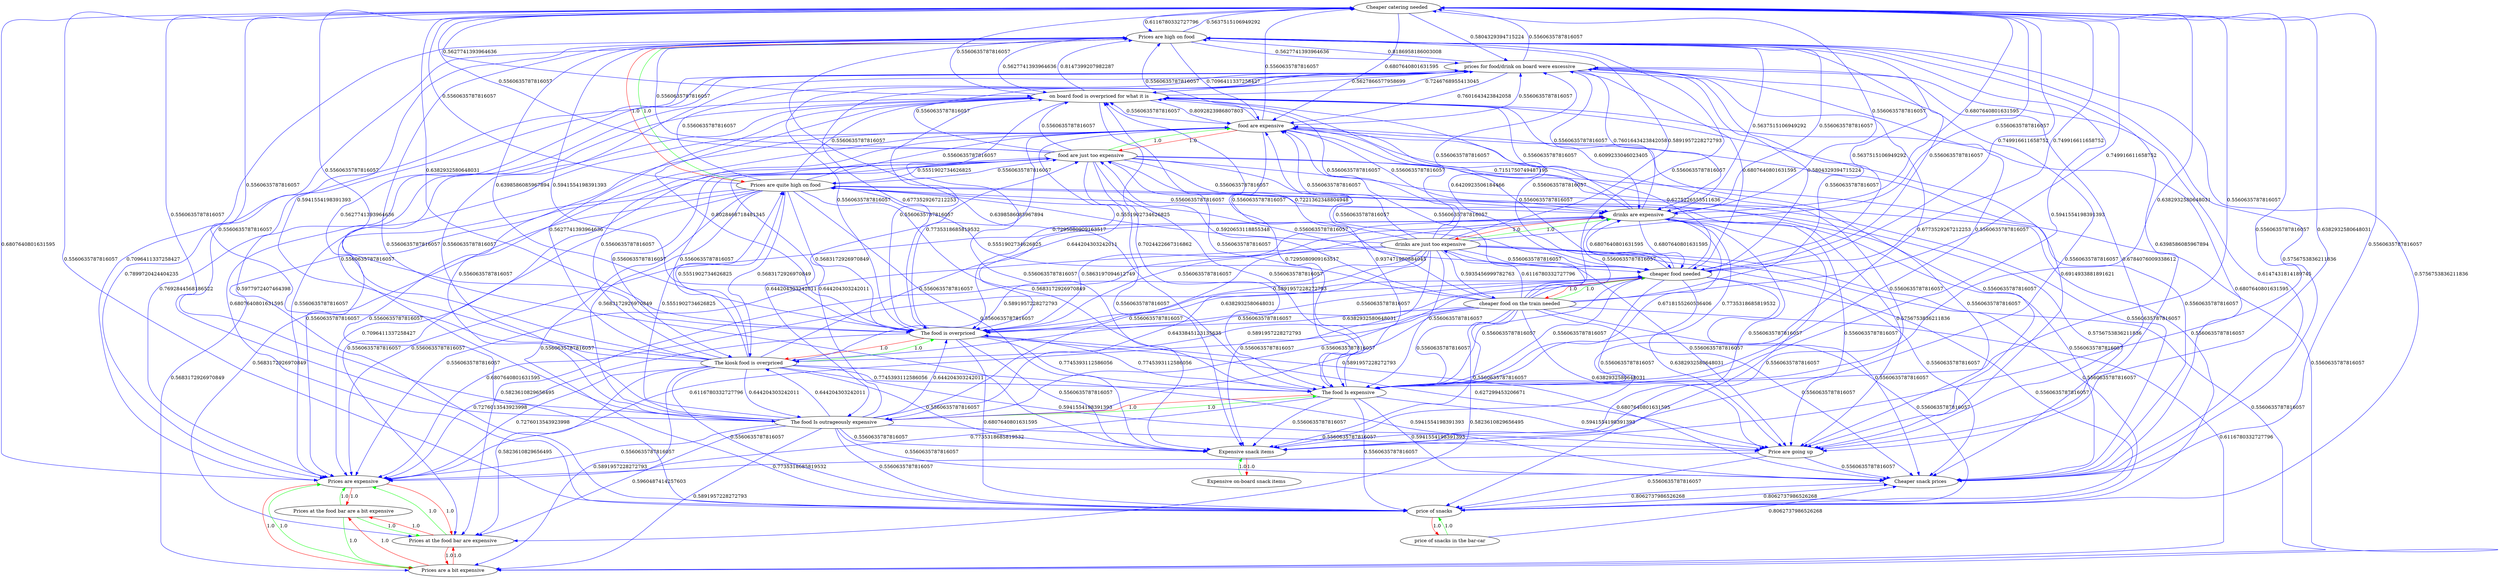 digraph rawGraph {
"Cheaper catering needed";"Cheaper snack prices";"Expensive on-board snack items";"Expensive snack items";"Price are going up";"Prices are quite high on food";"Prices are high on food";"Prices at the food bar are a bit expensive";"Prices at the food bar are expensive";"Prices are expensive";"Prices are a bit expensive";"The food Is outrageously expensive";"The food Is expensive";"The kiosk food is overpriced";"The food is overpriced";"cheaper food on the train needed";"cheaper food needed";"drinks are just too expensive";"drinks are expensive";"food are just too expensive";"food are expensive";"on board food is overpriced for what it is";"price of snacks in the bar-car";"price of snacks";"prices for food/drink on board were excessive";"Expensive on-board snack items" -> "Expensive snack items" [label=1.0] [color=green]
"Expensive snack items" -> "Expensive on-board snack items" [label=1.0] [color=red]
"Cheaper catering needed" -> "Price are going up" [label=0.6382932580648031] [color=blue]
"Price are going up" -> "Cheaper snack prices" [label=0.5560635787816057] [color=blue]
"Cheaper catering needed" -> "Cheaper snack prices" [label=0.5560635787816057] [color=blue]
"Prices are quite high on food" -> "Prices are high on food" [label=1.0] [color=green]
"Prices are high on food" -> "Prices are quite high on food" [label=1.0] [color=red]
"Cheaper catering needed" -> "Prices are high on food" [label=0.6116780332727796] [color=blue]
"Prices are high on food" -> "Price are going up" [label=0.6398586085967894] [color=blue]
"Prices are high on food" -> "Cheaper snack prices" [label=0.5756753836211836] [color=blue]
"Prices are quite high on food" -> "Price are going up" [label=0.5756753836211836] [color=blue]
"Prices are quite high on food" -> "Cheaper snack prices" [label=0.5756753836211836] [color=blue]
"Prices at the food bar are a bit expensive" -> "Prices at the food bar are expensive" [label=1.0] [color=green]
"Prices at the food bar are expensive" -> "Prices are expensive" [label=1.0] [color=green]
"Prices at the food bar are a bit expensive" -> "Prices are a bit expensive" [label=1.0] [color=green]
"Prices are a bit expensive" -> "Prices are expensive" [label=1.0] [color=green]
"Prices at the food bar are a bit expensive" -> "Prices are expensive" [label=1.0] [color=green]
"Prices at the food bar are expensive" -> "Prices at the food bar are a bit expensive" [label=1.0] [color=red]
"Prices at the food bar are expensive" -> "Prices are a bit expensive" [label=1.0] [color=red]
"Prices are expensive" -> "Prices at the food bar are a bit expensive" [label=1.0] [color=red]
"Prices are expensive" -> "Prices at the food bar are expensive" [label=1.0] [color=red]
"Prices are expensive" -> "Prices are a bit expensive" [label=1.0] [color=red]
"Prices are a bit expensive" -> "Prices at the food bar are a bit expensive" [label=1.0] [color=red]
"Prices are a bit expensive" -> "Prices at the food bar are expensive" [label=1.0] [color=red]
"Cheaper catering needed" -> "Prices are expensive" [label=0.6807640801631595] [color=blue]
"Prices are high on food" -> "Prices are expensive" [label=0.7096411337258427] [color=blue]
"Price are going up" -> "Prices are expensive" [label=0.7735318685819532] [color=blue]
"Prices are quite high on food" -> "Prices are expensive" [label=0.7096411337258427] [color=blue]
"The food Is outrageously expensive" -> "The food Is expensive" [label=1.0] [color=green]
"The food Is expensive" -> "The food Is outrageously expensive" [label=1.0] [color=red]
"The food Is expensive" -> "Expensive snack items" [label=0.5560635787816057] [color=blue]
"Cheaper catering needed" -> "The food Is expensive" [label=0.6382932580648031] [color=blue]
"The food Is expensive" -> "Prices are expensive" [label=0.7735318685819532] [color=blue]
"The food Is outrageously expensive" -> "Prices at the food bar are expensive" [label=0.5960487414257603] [color=blue]
"Prices are high on food" -> "The food Is expensive" [label=0.6398586085967894] [color=blue]
"Prices are quite high on food" -> "The food Is outrageously expensive" [label=0.5683172926970849] [color=blue]
"Cheaper catering needed" -> "Expensive snack items" [label=0.5560635787816057] [color=blue]
"Prices are quite high on food" -> "The food Is expensive" [label=0.5683172926970849] [color=blue]
"Prices are quite high on food" -> "Prices at the food bar are expensive" [label=0.5683172926970849] [color=blue]
"Prices are high on food" -> "Expensive snack items" [label=0.5560635787816057] [color=blue]
"The food Is outrageously expensive" -> "Expensive snack items" [label=0.5560635787816057] [color=blue]
"The food Is outrageously expensive" -> "Prices are expensive" [label=0.5560635787816057] [color=blue]
"Prices are quite high on food" -> "Expensive snack items" [label=0.5560635787816057] [color=blue]
"The kiosk food is overpriced" -> "The food is overpriced" [label=1.0] [color=green]
"The food is overpriced" -> "The kiosk food is overpriced" [label=1.0] [color=red]
"The food is overpriced" -> "The food Is expensive" [label=0.7745393112586056] [color=blue]
"The food Is expensive" -> "The food is overpriced" [label=0.7745393112586056] [color=blue]
"The food Is outrageously expensive" -> "The kiosk food is overpriced" [label=0.644204303242011] [color=blue]
"The kiosk food is overpriced" -> "The food Is outrageously expensive" [label=0.644204303242011] [color=blue]
"Cheaper catering needed" -> "The food is overpriced" [label=0.6382932580648031] [color=blue]
"The food is overpriced" -> "Prices are expensive" [label=0.7276013543923998] [color=blue]
"The kiosk food is overpriced" -> "Prices are a bit expensive" [label=0.5891957228272793] [color=blue]
"The kiosk food is overpriced" -> "Prices at the food bar are expensive" [label=0.5823610829656495] [color=blue]
"The food is overpriced" -> "Prices are high on food" [label=0.5941554198391393] [color=blue]
"Prices are high on food" -> "The food is overpriced" [label=0.6398586085967894] [color=blue]
"Prices are quite high on food" -> "The kiosk food is overpriced" [label=0.5683172926970849] [color=blue]
"The kiosk food is overpriced" -> "Prices are quite high on food" [label=0.5551902734626825] [color=blue]
"The food is overpriced" -> "Price are going up" [label=0.627299453206671] [color=blue]
"The food is overpriced" -> "Cheaper snack prices" [label=0.6807640801631595] [color=blue]
"Prices are quite high on food" -> "The food is overpriced" [label=0.5683172926970849] [color=blue]
"Prices are quite high on food" -> "Prices are a bit expensive" [label=0.5683172926970849] [color=blue]
"The food Is outrageously expensive" -> "The food is overpriced" [label=0.644204303242011] [color=blue]
"The food Is outrageously expensive" -> "Prices are a bit expensive" [label=0.5891957228272793] [color=blue]
"The food Is outrageously expensive" -> "Prices are quite high on food" [label=0.5551902734626825] [color=blue]
"The food Is expensive" -> "Prices are high on food" [label=0.5941554198391393] [color=blue]
"The food Is expensive" -> "Price are going up" [label=0.5941554198391393] [color=blue]
"The food Is expensive" -> "Cheaper snack prices" [label=0.5941554198391393] [color=blue]
"The kiosk food is overpriced" -> "Expensive snack items" [label=0.5560635787816057] [color=blue]
"The kiosk food is overpriced" -> "The food Is expensive" [label=0.7745393112586056] [color=blue]
"The kiosk food is overpriced" -> "Prices are expensive" [label=0.7276013543923998] [color=blue]
"The kiosk food is overpriced" -> "Prices are high on food" [label=0.5941554198391393] [color=blue]
"The kiosk food is overpriced" -> "Price are going up" [label=0.5941554198391393] [color=blue]
"The kiosk food is overpriced" -> "Cheaper snack prices" [label=0.5941554198391393] [color=blue]
"The food is overpriced" -> "Expensive snack items" [label=0.5560635787816057] [color=blue]
"The food Is outrageously expensive" -> "Prices are high on food" [label=0.5560635787816057] [color=blue]
"The food Is outrageously expensive" -> "Price are going up" [label=0.5560635787816057] [color=blue]
"The food Is outrageously expensive" -> "Cheaper snack prices" [label=0.5560635787816057] [color=blue]
"cheaper food on the train needed" -> "cheaper food needed" [label=1.0] [color=green]
"cheaper food needed" -> "cheaper food on the train needed" [label=1.0] [color=red]
"Cheaper catering needed" -> "cheaper food needed" [label=0.749916611658752] [color=blue]
"cheaper food needed" -> "Cheaper catering needed" [label=0.749916611658752] [color=blue]
"cheaper food needed" -> "Prices are expensive" [label=0.6807640801631595] [color=blue]
"cheaper food on the train needed" -> "Prices are a bit expensive" [label=0.6116780332727796] [color=blue]
"Prices are high on food" -> "cheaper food needed" [label=0.5637515106949292] [color=blue]
"cheaper food needed" -> "Price are going up" [label=0.6382932580648031] [color=blue]
"Prices are quite high on food" -> "cheaper food needed" [label=0.5560635787816057] [color=blue]
"Prices are high on food" -> "Cheaper catering needed" [label=0.5637515106949292] [color=blue]
"The food Is outrageously expensive" -> "Cheaper catering needed" [label=0.5560635787816057] [color=blue]
"The food Is outrageously expensive" -> "cheaper food needed" [label=0.5560635787816057] [color=blue]
"The food Is expensive" -> "Cheaper catering needed" [label=0.5560635787816057] [color=blue]
"The food Is expensive" -> "cheaper food needed" [label=0.5560635787816057] [color=blue]
"The kiosk food is overpriced" -> "Cheaper catering needed" [label=0.5560635787816057] [color=blue]
"The kiosk food is overpriced" -> "cheaper food needed" [label=0.5560635787816057] [color=blue]
"The food is overpriced" -> "Cheaper catering needed" [label=0.5560635787816057] [color=blue]
"The food is overpriced" -> "cheaper food needed" [label=0.5560635787816057] [color=blue]
"cheaper food on the train needed" -> "Cheaper catering needed" [label=0.749916611658752] [color=blue]
"cheaper food on the train needed" -> "Prices are expensive" [label=0.6116780332727796] [color=blue]
"cheaper food on the train needed" -> "Price are going up" [label=0.6382932580648031] [color=blue]
"cheaper food needed" -> "The food is overpriced" [label=0.6382932580648031] [color=blue]
"cheaper food needed" -> "Expensive snack items" [label=0.5560635787816057] [color=blue]
"cheaper food needed" -> "The food Is expensive" [label=0.5560635787816057] [color=blue]
"cheaper food needed" -> "Prices are high on food" [label=0.5560635787816057] [color=blue]
"cheaper food needed" -> "Cheaper snack prices" [label=0.5560635787816057] [color=blue]
"Prices are quite high on food" -> "Cheaper catering needed" [label=0.5560635787816057] [color=blue]
"cheaper food on the train needed" -> "The food is overpriced" [label=0.6382932580648031] [color=blue]
"cheaper food on the train needed" -> "Expensive snack items" [label=0.5560635787816057] [color=blue]
"cheaper food on the train needed" -> "The food Is expensive" [label=0.5560635787816057] [color=blue]
"cheaper food on the train needed" -> "Prices are high on food" [label=0.5560635787816057] [color=blue]
"cheaper food on the train needed" -> "Cheaper snack prices" [label=0.5560635787816057] [color=blue]
"drinks are just too expensive" -> "drinks are expensive" [label=1.0] [color=green]
"drinks are expensive" -> "drinks are just too expensive" [label=1.0] [color=red]
"The food is overpriced" -> "drinks are expensive" [label=0.5560635787816057] [color=blue]
"drinks are expensive" -> "The food is overpriced" [label=0.5863197094612749] [color=blue]
"drinks are just too expensive" -> "The kiosk food is overpriced" [label=0.5891957228272793] [color=blue]
"drinks are expensive" -> "The food Is expensive" [label=0.6718155260536406] [color=blue]
"The food Is expensive" -> "drinks are expensive" [label=0.7735318685819532] [color=blue]
"drinks are just too expensive" -> "The food Is outrageously expensive" [label=0.6433845123135635] [color=blue]
"Cheaper catering needed" -> "drinks are expensive" [label=0.6807640801631595] [color=blue]
"drinks are expensive" -> "cheaper food needed" [label=0.6807640801631595] [color=blue]
"cheaper food needed" -> "drinks are expensive" [label=0.6807640801631595] [color=blue]
"cheaper food on the train needed" -> "drinks are just too expensive" [label=0.6116780332727796] [color=blue]
"drinks are just too expensive" -> "cheaper food on the train needed" [label=0.5935456999782763] [color=blue]
"Prices are high on food" -> "drinks are expensive" [label=0.5637515106949292] [color=blue]
"Prices are quite high on food" -> "drinks are expensive" [label=0.5560635787816057] [color=blue]
"The food Is outrageously expensive" -> "drinks are expensive" [label=0.5560635787816057] [color=blue]
"The kiosk food is overpriced" -> "drinks are expensive" [label=0.5560635787816057] [color=blue]
"cheaper food on the train needed" -> "The kiosk food is overpriced" [label=0.5891957228272793] [color=blue]
"cheaper food on the train needed" -> "The food Is outrageously expensive" [label=0.5891957228272793] [color=blue]
"cheaper food on the train needed" -> "drinks are expensive" [label=0.5560635787816057] [color=blue]
"drinks are just too expensive" -> "The food is overpriced" [label=0.5891957228272793] [color=blue]
"drinks are just too expensive" -> "Expensive snack items" [label=0.5560635787816057] [color=blue]
"drinks are just too expensive" -> "The food Is expensive" [label=0.5560635787816057] [color=blue]
"drinks are just too expensive" -> "Prices are a bit expensive" [label=0.5560635787816057] [color=blue]
"drinks are just too expensive" -> "Cheaper catering needed" [label=0.5560635787816057] [color=blue]
"drinks are just too expensive" -> "Prices are expensive" [label=0.5560635787816057] [color=blue]
"drinks are just too expensive" -> "cheaper food needed" [label=0.5560635787816057] [color=blue]
"drinks are just too expensive" -> "Prices are high on food" [label=0.5891957228272793] [color=blue]
"drinks are just too expensive" -> "Cheaper snack prices" [label=0.5560635787816057] [color=blue]
"drinks are just too expensive" -> "Price are going up" [label=0.5560635787816057] [color=blue]
"drinks are just too expensive" -> "Prices are quite high on food" [label=0.5551902734626825] [color=blue]
"drinks are just too expensive" -> "Prices at the food bar are expensive" [label=0.5823610829656495] [color=blue]
"drinks are expensive" -> "Expensive snack items" [label=0.5560635787816057] [color=blue]
"drinks are expensive" -> "Cheaper catering needed" [label=0.5560635787816057] [color=blue]
"drinks are expensive" -> "Prices are expensive" [label=0.5560635787816057] [color=blue]
"drinks are expensive" -> "Prices are high on food" [label=0.5560635787816057] [color=blue]
"drinks are expensive" -> "Price are going up" [label=0.5560635787816057] [color=blue]
"drinks are expensive" -> "Cheaper snack prices" [label=0.5560635787816057] [color=blue]
"cheaper food on the train needed" -> "Prices are quite high on food" [label=0.5551902734626825] [color=blue]
"cheaper food on the train needed" -> "Prices at the food bar are expensive" [label=0.5823610829656495] [color=blue]
"food are just too expensive" -> "food are expensive" [label=1.0] [color=green]
"food are expensive" -> "food are just too expensive" [label=1.0] [color=red]
"The food is overpriced" -> "food are expensive" [label=0.7735318685819532] [color=blue]
"food are expensive" -> "The food Is expensive" [label=0.7295080909163517] [color=blue]
"The food Is expensive" -> "food are expensive" [label=0.937471980884045] [color=blue]
"The food Is outrageously expensive" -> "food are just too expensive" [label=0.644204303242011] [color=blue]
"food are just too expensive" -> "The food Is outrageously expensive" [label=0.644204303242011] [color=blue]
"Cheaper catering needed" -> "food are expensive" [label=0.6807640801631595] [color=blue]
"cheaper food needed" -> "food are expensive" [label=0.6275226555511636] [color=blue]
"cheaper food on the train needed" -> "food are just too expensive" [label=0.5920653118855348] [color=blue]
"Prices are high on food" -> "food are expensive" [label=0.7096411337258427] [color=blue]
"drinks are expensive" -> "food are expensive" [label=0.7151750749487195] [color=blue]
"drinks are just too expensive" -> "food are just too expensive" [label=0.7221362348804948] [color=blue]
"Prices are quite high on food" -> "food are expensive" [label=0.5560635787816057] [color=blue]
"Prices are quite high on food" -> "food are just too expensive" [label=0.5560635787816057] [color=blue]
"The food Is outrageously expensive" -> "food are expensive" [label=0.5560635787816057] [color=blue]
"The kiosk food is overpriced" -> "food are expensive" [label=0.5560635787816057] [color=blue]
"The kiosk food is overpriced" -> "food are just too expensive" [label=0.5560635787816057] [color=blue]
"cheaper food on the train needed" -> "food are expensive" [label=0.5560635787816057] [color=blue]
"drinks are just too expensive" -> "food are expensive" [label=0.5560635787816057] [color=blue]
"food are just too expensive" -> "The food is overpriced" [label=0.644204303242011] [color=blue]
"food are just too expensive" -> "Prices are high on food" [label=0.5560635787816057] [color=blue]
"food are just too expensive" -> "Prices at the food bar are expensive" [label=0.5560635787816057] [color=blue]
"food are just too expensive" -> "Expensive snack items" [label=0.5560635787816057] [color=blue]
"food are just too expensive" -> "The kiosk food is overpriced" [label=0.5560635787816057] [color=blue]
"food are just too expensive" -> "The food Is expensive" [label=0.5560635787816057] [color=blue]
"food are just too expensive" -> "Prices are a bit expensive" [label=0.5560635787816057] [color=blue]
"food are just too expensive" -> "Cheaper catering needed" [label=0.5560635787816057] [color=blue]
"food are just too expensive" -> "Prices are expensive" [label=0.5560635787816057] [color=blue]
"food are just too expensive" -> "cheaper food needed" [label=0.5560635787816057] [color=blue]
"food are just too expensive" -> "Price are going up" [label=0.5560635787816057] [color=blue]
"food are just too expensive" -> "Cheaper snack prices" [label=0.5560635787816057] [color=blue]
"food are just too expensive" -> "Prices are quite high on food" [label=0.5551902734626825] [color=blue]
"food are just too expensive" -> "drinks are expensive" [label=0.5560635787816057] [color=blue]
"food are expensive" -> "The food is overpriced" [label=0.7295080909163517] [color=blue]
"food are expensive" -> "Prices are high on food" [label=0.5560635787816057] [color=blue]
"food are expensive" -> "Expensive snack items" [label=0.5560635787816057] [color=blue]
"food are expensive" -> "Cheaper catering needed" [label=0.5560635787816057] [color=blue]
"food are expensive" -> "Prices are expensive" [label=0.5560635787816057] [color=blue]
"food are expensive" -> "cheaper food needed" [label=0.5560635787816057] [color=blue]
"food are expensive" -> "Price are going up" [label=0.5560635787816057] [color=blue]
"food are expensive" -> "Cheaper snack prices" [label=0.5560635787816057] [color=blue]
"food are expensive" -> "drinks are expensive" [label=0.5560635787816057] [color=blue]
"on board food is overpriced for what it is" -> "The food is overpriced" [label=0.8028468718481345] [color=blue]
"on board food is overpriced for what it is" -> "food are expensive" [label=0.8092823986807803] [color=blue]
"on board food is overpriced for what it is" -> "The food Is expensive" [label=0.7024422667316862] [color=blue]
"Cheaper catering needed" -> "on board food is overpriced for what it is" [label=0.5627741393964636] [color=blue]
"on board food is overpriced for what it is" -> "Prices are expensive" [label=0.7692844568186522] [color=blue]
"on board food is overpriced for what it is" -> "cheaper food needed" [label=0.6420923506184466] [color=blue]
"on board food is overpriced for what it is" -> "Prices are high on food" [label=0.8147399207982287] [color=blue]
"on board food is overpriced for what it is" -> "Price are going up" [label=0.6914933881891621] [color=blue]
"on board food is overpriced for what it is" -> "Cheaper snack prices" [label=0.6807640801631595] [color=blue]
"on board food is overpriced for what it is" -> "drinks are expensive" [label=0.6099233046023405] [color=blue]
"Prices are quite high on food" -> "on board food is overpriced for what it is" [label=0.5560635787816057] [color=blue]
"Prices are high on food" -> "on board food is overpriced for what it is" [label=0.5627741393964636] [color=blue]
"The food Is outrageously expensive" -> "on board food is overpriced for what it is" [label=0.5560635787816057] [color=blue]
"The food Is expensive" -> "on board food is overpriced for what it is" [label=0.5560635787816057] [color=blue]
"The kiosk food is overpriced" -> "on board food is overpriced for what it is" [label=0.5627741393964636] [color=blue]
"The food is overpriced" -> "on board food is overpriced for what it is" [label=0.5560635787816057] [color=blue]
"cheaper food on the train needed" -> "on board food is overpriced for what it is" [label=0.5560635787816057] [color=blue]
"cheaper food needed" -> "on board food is overpriced for what it is" [label=0.5560635787816057] [color=blue]
"drinks are just too expensive" -> "on board food is overpriced for what it is" [label=0.5560635787816057] [color=blue]
"drinks are expensive" -> "on board food is overpriced for what it is" [label=0.5560635787816057] [color=blue]
"food are just too expensive" -> "on board food is overpriced for what it is" [label=0.5560635787816057] [color=blue]
"food are expensive" -> "on board food is overpriced for what it is" [label=0.5560635787816057] [color=blue]
"on board food is overpriced for what it is" -> "Expensive snack items" [label=0.5560635787816057] [color=blue]
"on board food is overpriced for what it is" -> "Cheaper catering needed" [label=0.5560635787816057] [color=blue]
"price of snacks in the bar-car" -> "price of snacks" [label=1.0] [color=green]
"price of snacks" -> "price of snacks in the bar-car" [label=1.0] [color=red]
"The food is overpriced" -> "price of snacks" [label=0.6807640801631595] [color=blue]
"on board food is overpriced for what it is" -> "price of snacks" [label=0.6807640801631595] [color=blue]
"Prices are high on food" -> "price of snacks" [label=0.5756753836211836] [color=blue]
"price of snacks" -> "Cheaper snack prices" [label=0.8062737986526268] [color=blue]
"Cheaper snack prices" -> "price of snacks" [label=0.8062737986526268] [color=blue]
"Price are going up" -> "price of snacks" [label=0.5560635787816057] [color=blue]
"Cheaper catering needed" -> "price of snacks" [label=0.5560635787816057] [color=blue]
"Prices are quite high on food" -> "price of snacks" [label=0.5560635787816057] [color=blue]
"The food Is outrageously expensive" -> "price of snacks" [label=0.5560635787816057] [color=blue]
"The food Is expensive" -> "price of snacks" [label=0.5560635787816057] [color=blue]
"The kiosk food is overpriced" -> "price of snacks" [label=0.5560635787816057] [color=blue]
"cheaper food on the train needed" -> "price of snacks" [label=0.5560635787816057] [color=blue]
"cheaper food needed" -> "price of snacks" [label=0.5560635787816057] [color=blue]
"drinks are just too expensive" -> "price of snacks" [label=0.5560635787816057] [color=blue]
"drinks are expensive" -> "price of snacks" [label=0.5560635787816057] [color=blue]
"food are just too expensive" -> "price of snacks" [label=0.5560635787816057] [color=blue]
"food are expensive" -> "price of snacks" [label=0.5560635787816057] [color=blue]
"price of snacks in the bar-car" -> "Cheaper snack prices" [label=0.8062737986526268] [color=blue]
"prices for food/drink on board were excessive" -> "The food is overpriced" [label=0.6773529267212253] [color=blue]
"prices for food/drink on board were excessive" -> "on board food is overpriced for what it is" [label=0.5627866577958699] [color=blue]
"on board food is overpriced for what it is" -> "prices for food/drink on board were excessive" [label=0.7246768955413045] [color=blue]
"prices for food/drink on board were excessive" -> "Prices are high on food" [label=0.8186958186003008] [color=blue]
"prices for food/drink on board were excessive" -> "The food Is expensive" [label=0.6773529267212253] [color=blue]
"prices for food/drink on board were excessive" -> "food are expensive" [label=0.7601643423842058] [color=blue]
"Cheaper catering needed" -> "prices for food/drink on board were excessive" [label=0.5804329394715224] [color=blue]
"prices for food/drink on board were excessive" -> "price of snacks" [label=0.5977972407464398] [color=blue]
"prices for food/drink on board were excessive" -> "Prices are expensive" [label=0.7899720424404235] [color=blue]
"cheaper food needed" -> "prices for food/drink on board were excessive" [label=0.5804329394715224] [color=blue]
"prices for food/drink on board were excessive" -> "cheaper food needed" [label=0.6807640801631595] [color=blue]
"prices for food/drink on board were excessive" -> "Cheaper snack prices" [label=0.6147431814189745] [color=blue]
"prices for food/drink on board were excessive" -> "Price are going up" [label=0.6784076009338612] [color=blue]
"prices for food/drink on board were excessive" -> "drinks are expensive" [label=0.7601643423842058] [color=blue]
"Prices are quite high on food" -> "prices for food/drink on board were excessive" [label=0.5560635787816057] [color=blue]
"Prices are high on food" -> "prices for food/drink on board were excessive" [label=0.5627741393964636] [color=blue]
"The food Is outrageously expensive" -> "prices for food/drink on board were excessive" [label=0.5560635787816057] [color=blue]
"The food Is expensive" -> "prices for food/drink on board were excessive" [label=0.5560635787816057] [color=blue]
"The kiosk food is overpriced" -> "prices for food/drink on board were excessive" [label=0.5627741393964636] [color=blue]
"The food is overpriced" -> "prices for food/drink on board were excessive" [label=0.5560635787816057] [color=blue]
"cheaper food on the train needed" -> "prices for food/drink on board were excessive" [label=0.5560635787816057] [color=blue]
"drinks are just too expensive" -> "prices for food/drink on board were excessive" [label=0.5560635787816057] [color=blue]
"drinks are expensive" -> "prices for food/drink on board were excessive" [label=0.5560635787816057] [color=blue]
"food are just too expensive" -> "prices for food/drink on board were excessive" [label=0.5560635787816057] [color=blue]
"food are expensive" -> "prices for food/drink on board were excessive" [label=0.5560635787816057] [color=blue]
"prices for food/drink on board were excessive" -> "Expensive snack items" [label=0.5560635787816057] [color=blue]
"prices for food/drink on board were excessive" -> "Cheaper catering needed" [label=0.5560635787816057] [color=blue]
}